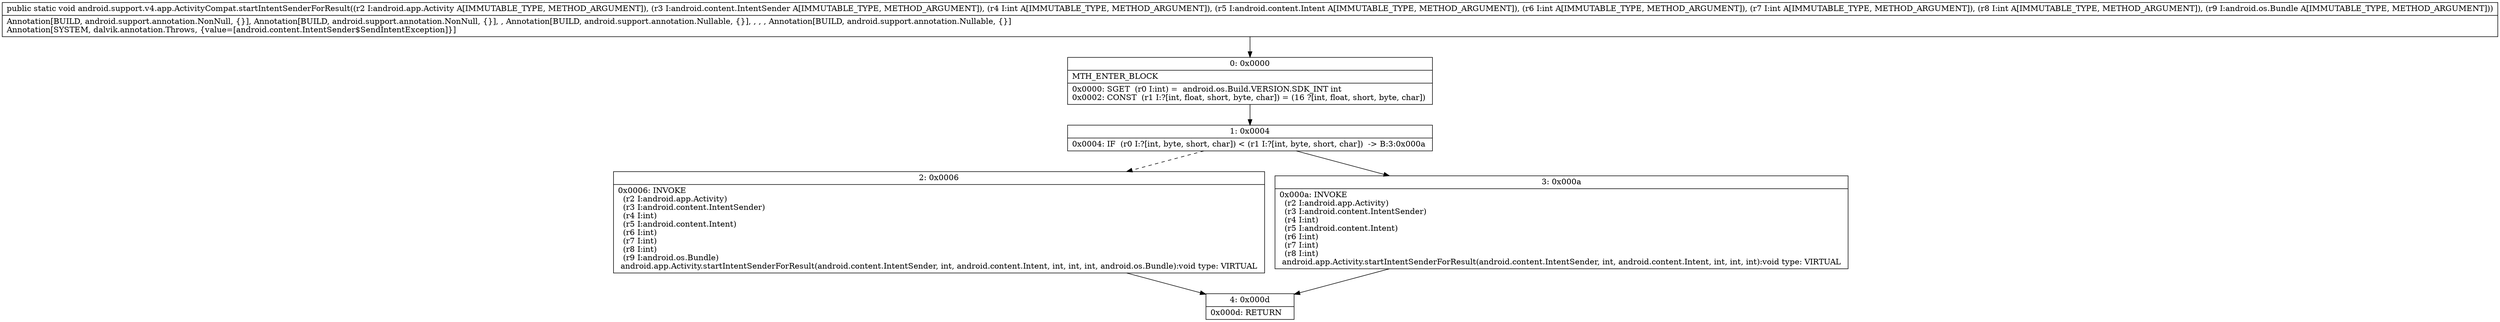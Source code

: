 digraph "CFG forandroid.support.v4.app.ActivityCompat.startIntentSenderForResult(Landroid\/app\/Activity;Landroid\/content\/IntentSender;ILandroid\/content\/Intent;IIILandroid\/os\/Bundle;)V" {
Node_0 [shape=record,label="{0\:\ 0x0000|MTH_ENTER_BLOCK\l|0x0000: SGET  (r0 I:int) =  android.os.Build.VERSION.SDK_INT int \l0x0002: CONST  (r1 I:?[int, float, short, byte, char]) = (16 ?[int, float, short, byte, char]) \l}"];
Node_1 [shape=record,label="{1\:\ 0x0004|0x0004: IF  (r0 I:?[int, byte, short, char]) \< (r1 I:?[int, byte, short, char])  \-\> B:3:0x000a \l}"];
Node_2 [shape=record,label="{2\:\ 0x0006|0x0006: INVOKE  \l  (r2 I:android.app.Activity)\l  (r3 I:android.content.IntentSender)\l  (r4 I:int)\l  (r5 I:android.content.Intent)\l  (r6 I:int)\l  (r7 I:int)\l  (r8 I:int)\l  (r9 I:android.os.Bundle)\l android.app.Activity.startIntentSenderForResult(android.content.IntentSender, int, android.content.Intent, int, int, int, android.os.Bundle):void type: VIRTUAL \l}"];
Node_3 [shape=record,label="{3\:\ 0x000a|0x000a: INVOKE  \l  (r2 I:android.app.Activity)\l  (r3 I:android.content.IntentSender)\l  (r4 I:int)\l  (r5 I:android.content.Intent)\l  (r6 I:int)\l  (r7 I:int)\l  (r8 I:int)\l android.app.Activity.startIntentSenderForResult(android.content.IntentSender, int, android.content.Intent, int, int, int):void type: VIRTUAL \l}"];
Node_4 [shape=record,label="{4\:\ 0x000d|0x000d: RETURN   \l}"];
MethodNode[shape=record,label="{public static void android.support.v4.app.ActivityCompat.startIntentSenderForResult((r2 I:android.app.Activity A[IMMUTABLE_TYPE, METHOD_ARGUMENT]), (r3 I:android.content.IntentSender A[IMMUTABLE_TYPE, METHOD_ARGUMENT]), (r4 I:int A[IMMUTABLE_TYPE, METHOD_ARGUMENT]), (r5 I:android.content.Intent A[IMMUTABLE_TYPE, METHOD_ARGUMENT]), (r6 I:int A[IMMUTABLE_TYPE, METHOD_ARGUMENT]), (r7 I:int A[IMMUTABLE_TYPE, METHOD_ARGUMENT]), (r8 I:int A[IMMUTABLE_TYPE, METHOD_ARGUMENT]), (r9 I:android.os.Bundle A[IMMUTABLE_TYPE, METHOD_ARGUMENT]))  | Annotation[BUILD, android.support.annotation.NonNull, \{\}], Annotation[BUILD, android.support.annotation.NonNull, \{\}], , Annotation[BUILD, android.support.annotation.Nullable, \{\}], , , , Annotation[BUILD, android.support.annotation.Nullable, \{\}]\lAnnotation[SYSTEM, dalvik.annotation.Throws, \{value=[android.content.IntentSender$SendIntentException]\}]\l}"];
MethodNode -> Node_0;
Node_0 -> Node_1;
Node_1 -> Node_2[style=dashed];
Node_1 -> Node_3;
Node_2 -> Node_4;
Node_3 -> Node_4;
}


